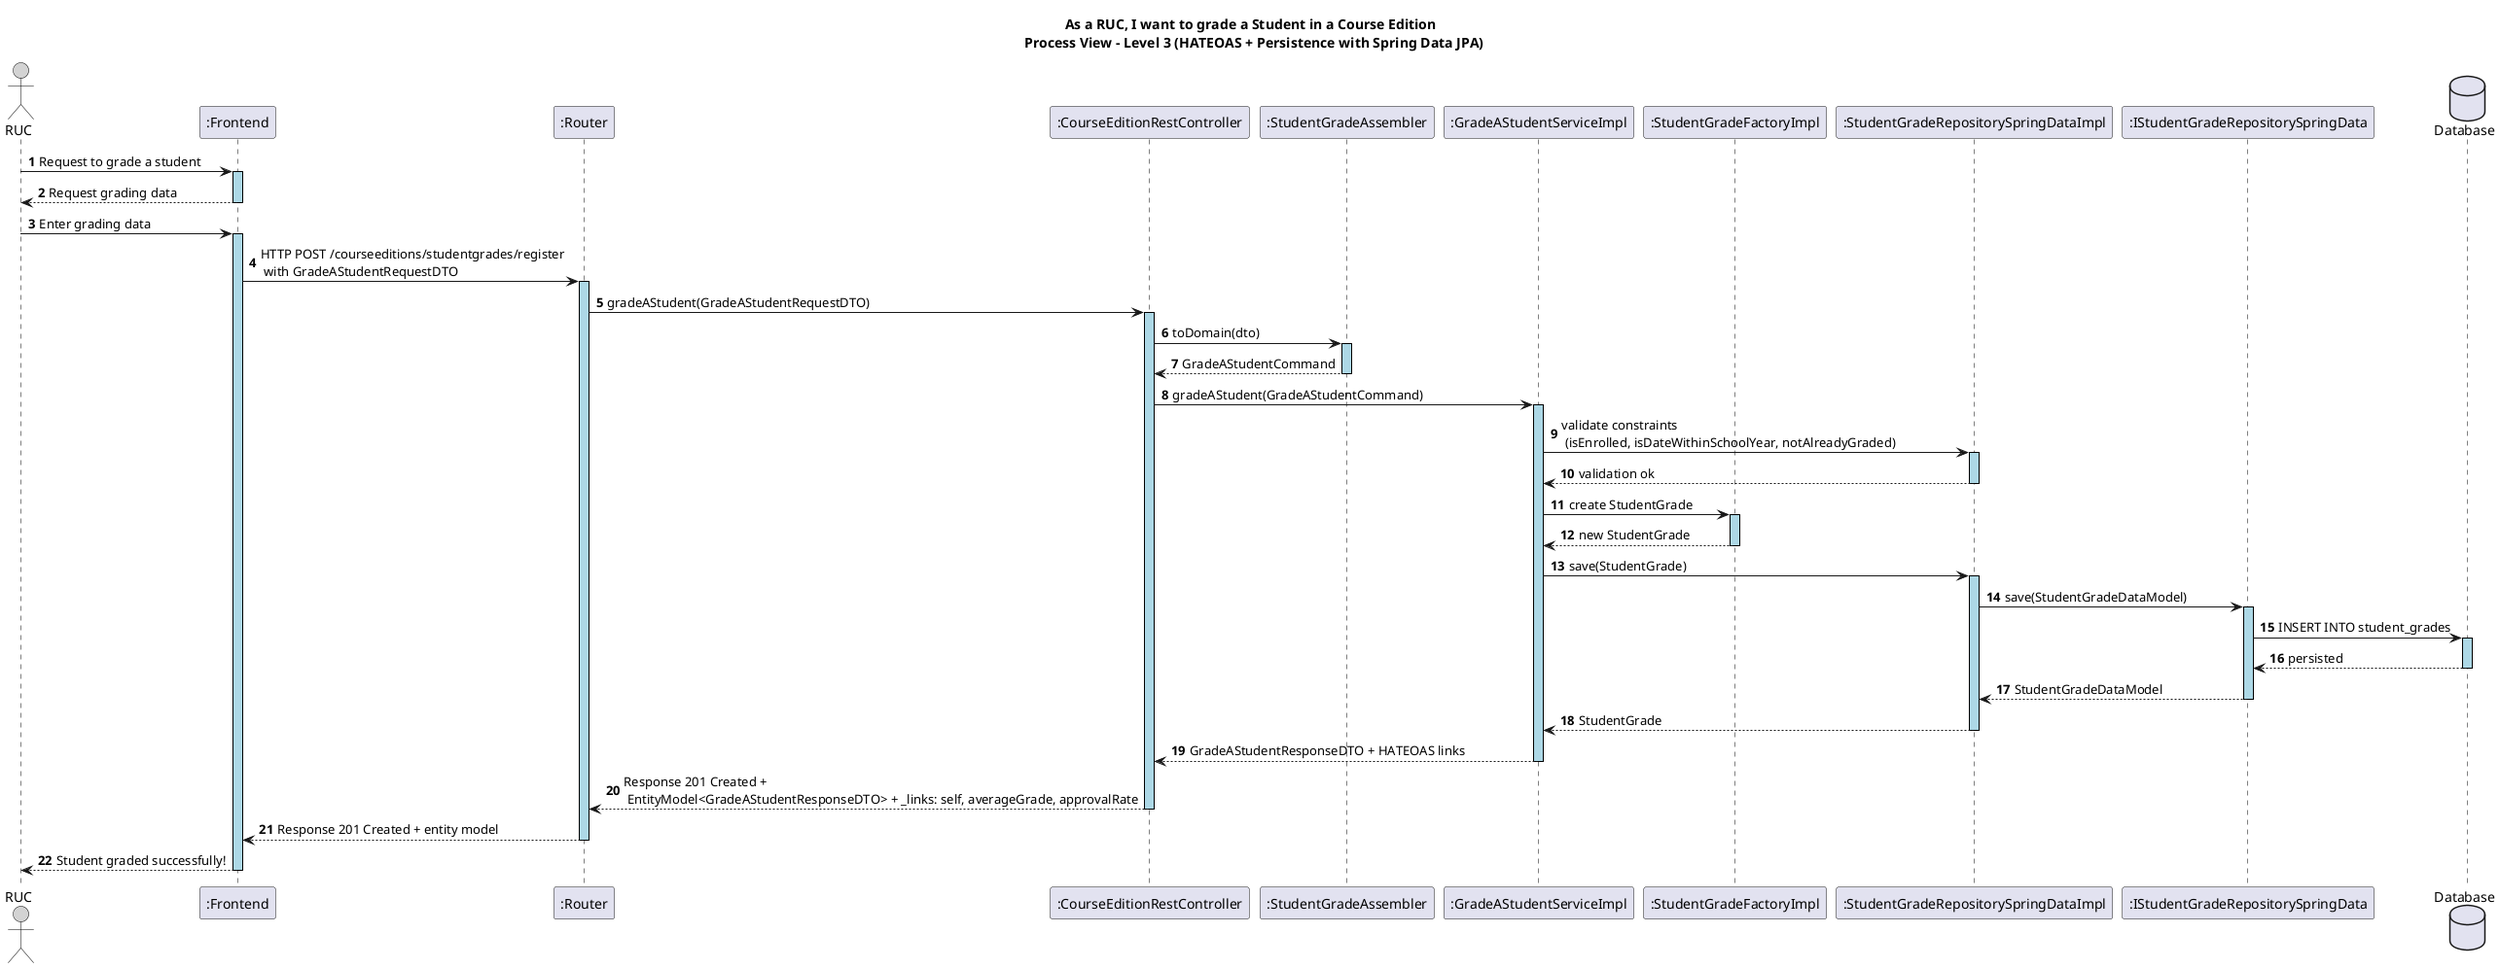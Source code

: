 @startuml
autonumber

skinparam sequence {
    LifelineBorderColor black
    LifelineBackgroundColor LightBlue
    ActorBorderColor black
    ActorBackgroundColor LightGray
}

title As a RUC, I want to grade a Student in a Course Edition \n Process View – Level 3 (HATEOAS + Persistence with Spring Data JPA)

actor "RUC" as RUC
participant ":Frontend" as FE
participant ":Router" as Router
participant ":CourseEditionRestController" as Controller
participant ":StudentGradeAssembler" as Assembler
participant ":GradeAStudentServiceImpl" as Service
participant ":StudentGradeFactoryImpl" as Factory
participant ":StudentGradeRepositorySpringDataImpl" as RepositoryAdapter
participant ":IStudentGradeRepositorySpringData" as SpringDataRepo
database "Database" as DB

RUC -> FE ++ : Request to grade a student
FE --> RUC -- : Request grading data
RUC -> FE ++ : Enter grading data

FE -> Router ++ : HTTP POST /courseeditions/studentgrades/register \n with GradeAStudentRequestDTO
Router -> Controller ++ : gradeAStudent(GradeAStudentRequestDTO)

Controller -> Assembler ++ : toDomain(dto)
Assembler --> Controller -- : GradeAStudentCommand

Controller -> Service ++ : gradeAStudent(GradeAStudentCommand)

Service -> RepositoryAdapter ++ : validate constraints \n (isEnrolled, isDateWithinSchoolYear, notAlreadyGraded)
RepositoryAdapter --> Service -- : validation ok

Service -> Factory ++ : create StudentGrade
Factory --> Service -- : new StudentGrade

Service -> RepositoryAdapter ++ : save(StudentGrade)

RepositoryAdapter -> SpringDataRepo ++ : save(StudentGradeDataModel)
SpringDataRepo -> DB ++ : INSERT INTO student_grades
DB --> SpringDataRepo -- : persisted
SpringDataRepo --> RepositoryAdapter -- : StudentGradeDataModel
RepositoryAdapter --> Service -- : StudentGrade

Service --> Controller -- : GradeAStudentResponseDTO + HATEOAS links

Controller --> Router -- : Response 201 Created + \n EntityModel<GradeAStudentResponseDTO> + _links: self, averageGrade, approvalRate
Router --> FE -- : Response 201 Created + entity model
FE --> RUC -- : Student graded successfully!

@enduml
